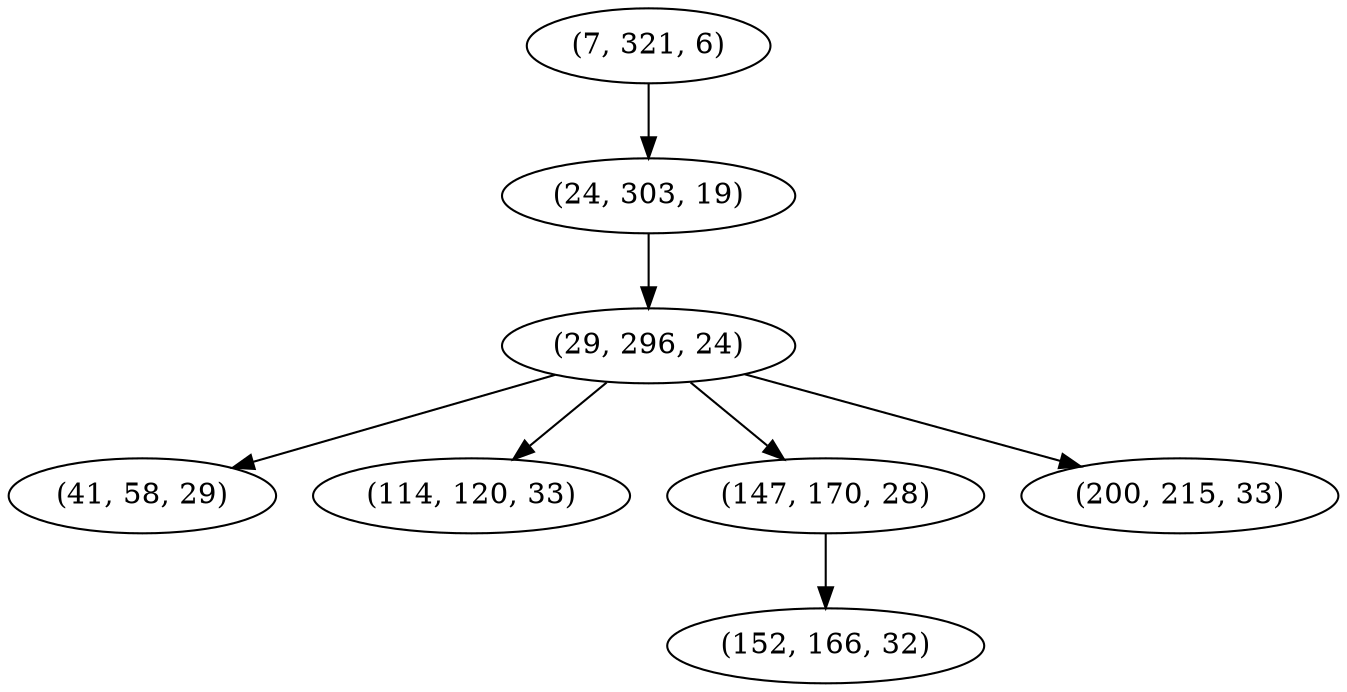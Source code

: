 digraph tree {
    "(7, 321, 6)";
    "(24, 303, 19)";
    "(29, 296, 24)";
    "(41, 58, 29)";
    "(114, 120, 33)";
    "(147, 170, 28)";
    "(152, 166, 32)";
    "(200, 215, 33)";
    "(7, 321, 6)" -> "(24, 303, 19)";
    "(24, 303, 19)" -> "(29, 296, 24)";
    "(29, 296, 24)" -> "(41, 58, 29)";
    "(29, 296, 24)" -> "(114, 120, 33)";
    "(29, 296, 24)" -> "(147, 170, 28)";
    "(29, 296, 24)" -> "(200, 215, 33)";
    "(147, 170, 28)" -> "(152, 166, 32)";
}
